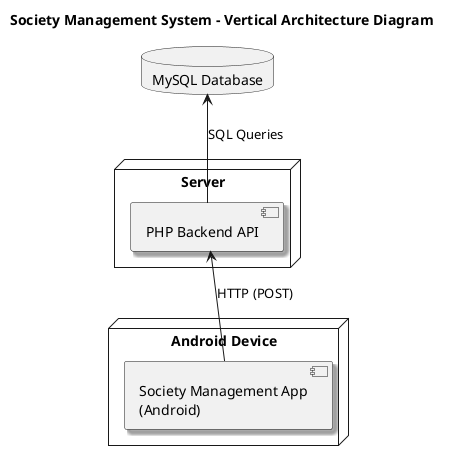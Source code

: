 @startuml
title Society Management System - Vertical Architecture Diagram

skinparam rectangle {
  roundCorner 15
  shadowing true
}
skinparam component {
  shadowing true
}

' Force top-to-bottom layout using hidden links
database "MySQL Database" as DB
node "Server" {
  [PHP Backend API] as API
}
node "Android Device" {
  [Society Management App\n(Android)] as APP
}



' === Invisible arrows to enforce vertical layout ===
DB -[hidden]-> API
API -[hidden]-> APP

' === Actual connections ===
APP --> API : HTTP (POST)
API --> DB : SQL Queries

@enduml
